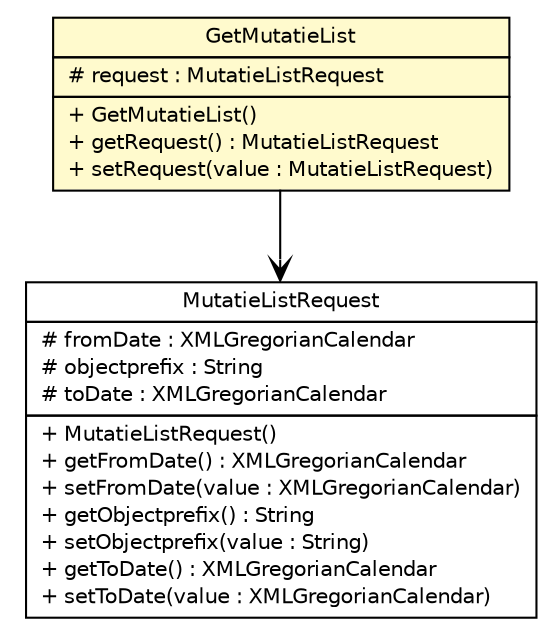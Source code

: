 #!/usr/local/bin/dot
#
# Class diagram 
# Generated by UMLGraph version R5_6-24-gf6e263 (http://www.umlgraph.org/)
#

digraph G {
	edge [fontname="Helvetica",fontsize=10,labelfontname="Helvetica",labelfontsize=10];
	node [fontname="Helvetica",fontsize=10,shape=plaintext];
	nodesep=0.25;
	ranksep=0.5;
	// nl.b3p.brmo.soap.eigendom.MutatieListRequest
	c937 [label=<<table title="nl.b3p.brmo.soap.eigendom.MutatieListRequest" border="0" cellborder="1" cellspacing="0" cellpadding="2" port="p" href="./MutatieListRequest.html">
		<tr><td><table border="0" cellspacing="0" cellpadding="1">
<tr><td align="center" balign="center"> MutatieListRequest </td></tr>
		</table></td></tr>
		<tr><td><table border="0" cellspacing="0" cellpadding="1">
<tr><td align="left" balign="left"> # fromDate : XMLGregorianCalendar </td></tr>
<tr><td align="left" balign="left"> # objectprefix : String </td></tr>
<tr><td align="left" balign="left"> # toDate : XMLGregorianCalendar </td></tr>
		</table></td></tr>
		<tr><td><table border="0" cellspacing="0" cellpadding="1">
<tr><td align="left" balign="left"> + MutatieListRequest() </td></tr>
<tr><td align="left" balign="left"> + getFromDate() : XMLGregorianCalendar </td></tr>
<tr><td align="left" balign="left"> + setFromDate(value : XMLGregorianCalendar) </td></tr>
<tr><td align="left" balign="left"> + getObjectprefix() : String </td></tr>
<tr><td align="left" balign="left"> + setObjectprefix(value : String) </td></tr>
<tr><td align="left" balign="left"> + getToDate() : XMLGregorianCalendar </td></tr>
<tr><td align="left" balign="left"> + setToDate(value : XMLGregorianCalendar) </td></tr>
		</table></td></tr>
		</table>>, URL="./MutatieListRequest.html", fontname="Helvetica", fontcolor="black", fontsize=10.0];
	// nl.b3p.brmo.soap.eigendom.GetMutatieList
	c939 [label=<<table title="nl.b3p.brmo.soap.eigendom.GetMutatieList" border="0" cellborder="1" cellspacing="0" cellpadding="2" port="p" bgcolor="lemonChiffon" href="./GetMutatieList.html">
		<tr><td><table border="0" cellspacing="0" cellpadding="1">
<tr><td align="center" balign="center"> GetMutatieList </td></tr>
		</table></td></tr>
		<tr><td><table border="0" cellspacing="0" cellpadding="1">
<tr><td align="left" balign="left"> # request : MutatieListRequest </td></tr>
		</table></td></tr>
		<tr><td><table border="0" cellspacing="0" cellpadding="1">
<tr><td align="left" balign="left"> + GetMutatieList() </td></tr>
<tr><td align="left" balign="left"> + getRequest() : MutatieListRequest </td></tr>
<tr><td align="left" balign="left"> + setRequest(value : MutatieListRequest) </td></tr>
		</table></td></tr>
		</table>>, URL="./GetMutatieList.html", fontname="Helvetica", fontcolor="black", fontsize=10.0];
	// nl.b3p.brmo.soap.eigendom.GetMutatieList NAVASSOC nl.b3p.brmo.soap.eigendom.MutatieListRequest
	c939:p -> c937:p [taillabel="", label="", headlabel="", fontname="Helvetica", fontcolor="black", fontsize=10.0, color="black", arrowhead=open];
}

